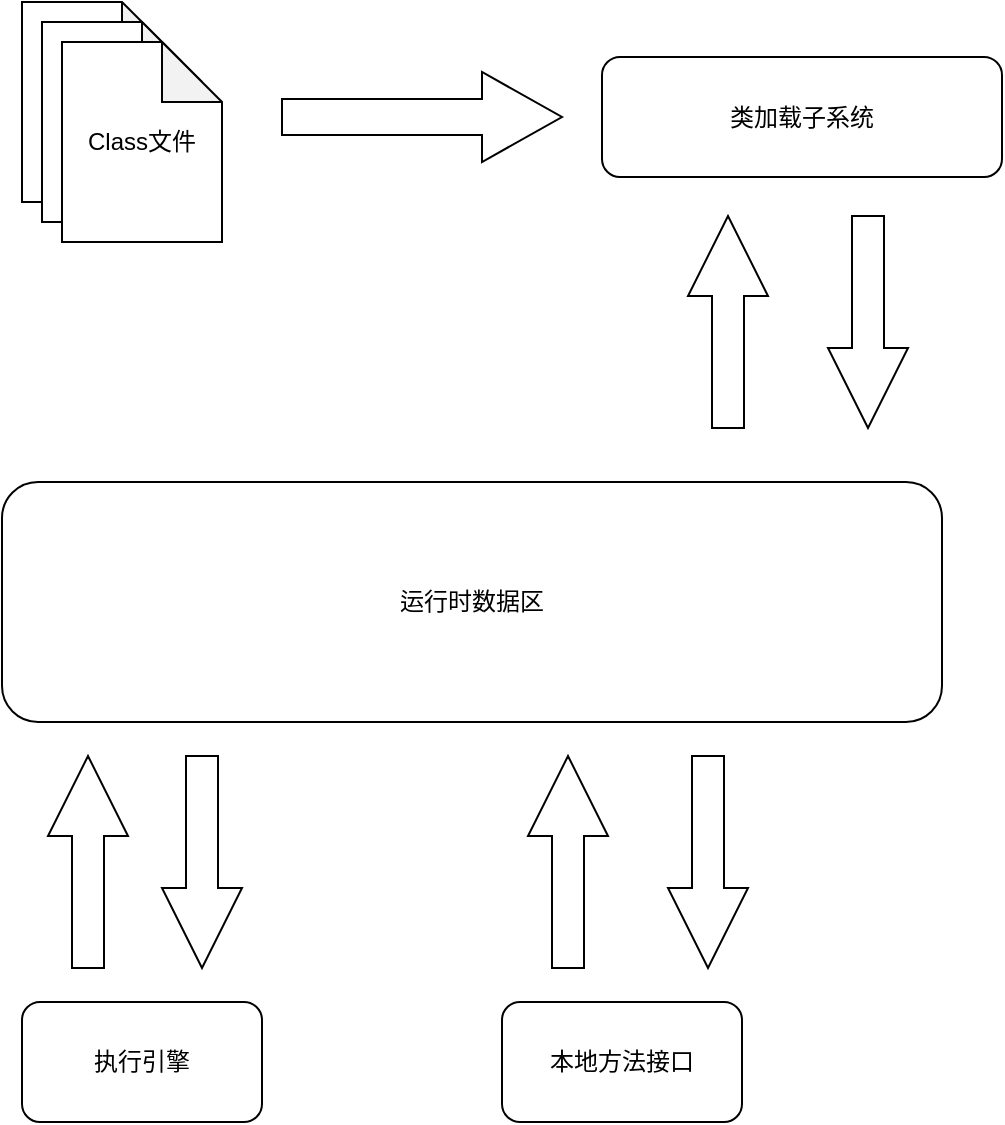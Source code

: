 <mxfile version="15.3.4" type="github">
  <diagram id="qNKOv2YaCRDUcEwEDIzM" name="第 1 页">
    <mxGraphModel dx="1303" dy="727" grid="1" gridSize="10" guides="1" tooltips="1" connect="1" arrows="1" fold="1" page="1" pageScale="1" pageWidth="827" pageHeight="1169" math="0" shadow="0">
      <root>
        <mxCell id="0" />
        <mxCell id="1" parent="0" />
        <mxCell id="DeFGx1jAkuTtKTEShOqz-1" value="" style="shape=note;whiteSpace=wrap;html=1;backgroundOutline=1;darkOpacity=0.05;hachureGap=4;pointerEvents=0;" vertex="1" parent="1">
          <mxGeometry x="160" y="260" width="80" height="100" as="geometry" />
        </mxCell>
        <mxCell id="DeFGx1jAkuTtKTEShOqz-2" value="" style="shape=note;whiteSpace=wrap;html=1;backgroundOutline=1;darkOpacity=0.05;hachureGap=4;pointerEvents=0;" vertex="1" parent="1">
          <mxGeometry x="170" y="270" width="80" height="100" as="geometry" />
        </mxCell>
        <mxCell id="DeFGx1jAkuTtKTEShOqz-3" value="Class文件" style="shape=note;whiteSpace=wrap;html=1;backgroundOutline=1;darkOpacity=0.05;hachureGap=4;pointerEvents=0;" vertex="1" parent="1">
          <mxGeometry x="180" y="280" width="80" height="100" as="geometry" />
        </mxCell>
        <mxCell id="DeFGx1jAkuTtKTEShOqz-4" value="类加载子系统" style="rounded=1;whiteSpace=wrap;html=1;hachureGap=4;pointerEvents=0;" vertex="1" parent="1">
          <mxGeometry x="450" y="287.5" width="200" height="60" as="geometry" />
        </mxCell>
        <mxCell id="DeFGx1jAkuTtKTEShOqz-5" value="" style="html=1;shadow=0;dashed=0;align=center;verticalAlign=middle;shape=mxgraph.arrows2.arrow;dy=0.6;dx=40;notch=0;hachureGap=4;pointerEvents=0;" vertex="1" parent="1">
          <mxGeometry x="290" y="295" width="140" height="45" as="geometry" />
        </mxCell>
        <mxCell id="DeFGx1jAkuTtKTEShOqz-6" value="运行时数据区" style="rounded=1;whiteSpace=wrap;html=1;hachureGap=4;pointerEvents=0;" vertex="1" parent="1">
          <mxGeometry x="150" y="500" width="470" height="120" as="geometry" />
        </mxCell>
        <mxCell id="DeFGx1jAkuTtKTEShOqz-7" value="执行引擎" style="rounded=1;whiteSpace=wrap;html=1;hachureGap=4;pointerEvents=0;" vertex="1" parent="1">
          <mxGeometry x="160" y="760" width="120" height="60" as="geometry" />
        </mxCell>
        <mxCell id="DeFGx1jAkuTtKTEShOqz-8" value="本地方法接口" style="rounded=1;whiteSpace=wrap;html=1;hachureGap=4;pointerEvents=0;" vertex="1" parent="1">
          <mxGeometry x="400" y="760" width="120" height="60" as="geometry" />
        </mxCell>
        <mxCell id="DeFGx1jAkuTtKTEShOqz-9" value="" style="html=1;shadow=0;dashed=0;align=center;verticalAlign=middle;shape=mxgraph.arrows2.arrow;dy=0.6;dx=40;notch=0;hachureGap=4;pointerEvents=0;rotation=90;" vertex="1" parent="1">
          <mxGeometry x="530" y="400" width="106" height="40" as="geometry" />
        </mxCell>
        <mxCell id="DeFGx1jAkuTtKTEShOqz-10" value="" style="html=1;shadow=0;dashed=0;align=center;verticalAlign=middle;shape=mxgraph.arrows2.arrow;dy=0.6;dx=40;notch=0;hachureGap=4;pointerEvents=0;rotation=-90;" vertex="1" parent="1">
          <mxGeometry x="460" y="400" width="106" height="40" as="geometry" />
        </mxCell>
        <mxCell id="DeFGx1jAkuTtKTEShOqz-11" value="" style="html=1;shadow=0;dashed=0;align=center;verticalAlign=middle;shape=mxgraph.arrows2.arrow;dy=0.6;dx=40;notch=0;hachureGap=4;pointerEvents=0;rotation=90;" vertex="1" parent="1">
          <mxGeometry x="450" y="670" width="106" height="40" as="geometry" />
        </mxCell>
        <mxCell id="DeFGx1jAkuTtKTEShOqz-12" value="" style="html=1;shadow=0;dashed=0;align=center;verticalAlign=middle;shape=mxgraph.arrows2.arrow;dy=0.6;dx=40;notch=0;hachureGap=4;pointerEvents=0;rotation=-90;" vertex="1" parent="1">
          <mxGeometry x="380" y="670" width="106" height="40" as="geometry" />
        </mxCell>
        <mxCell id="DeFGx1jAkuTtKTEShOqz-13" value="" style="html=1;shadow=0;dashed=0;align=center;verticalAlign=middle;shape=mxgraph.arrows2.arrow;dy=0.6;dx=40;notch=0;hachureGap=4;pointerEvents=0;rotation=90;" vertex="1" parent="1">
          <mxGeometry x="197" y="670" width="106" height="40" as="geometry" />
        </mxCell>
        <mxCell id="DeFGx1jAkuTtKTEShOqz-14" value="" style="html=1;shadow=0;dashed=0;align=center;verticalAlign=middle;shape=mxgraph.arrows2.arrow;dy=0.6;dx=40;notch=0;hachureGap=4;pointerEvents=0;rotation=-90;" vertex="1" parent="1">
          <mxGeometry x="140" y="670" width="106" height="40" as="geometry" />
        </mxCell>
      </root>
    </mxGraphModel>
  </diagram>
</mxfile>
